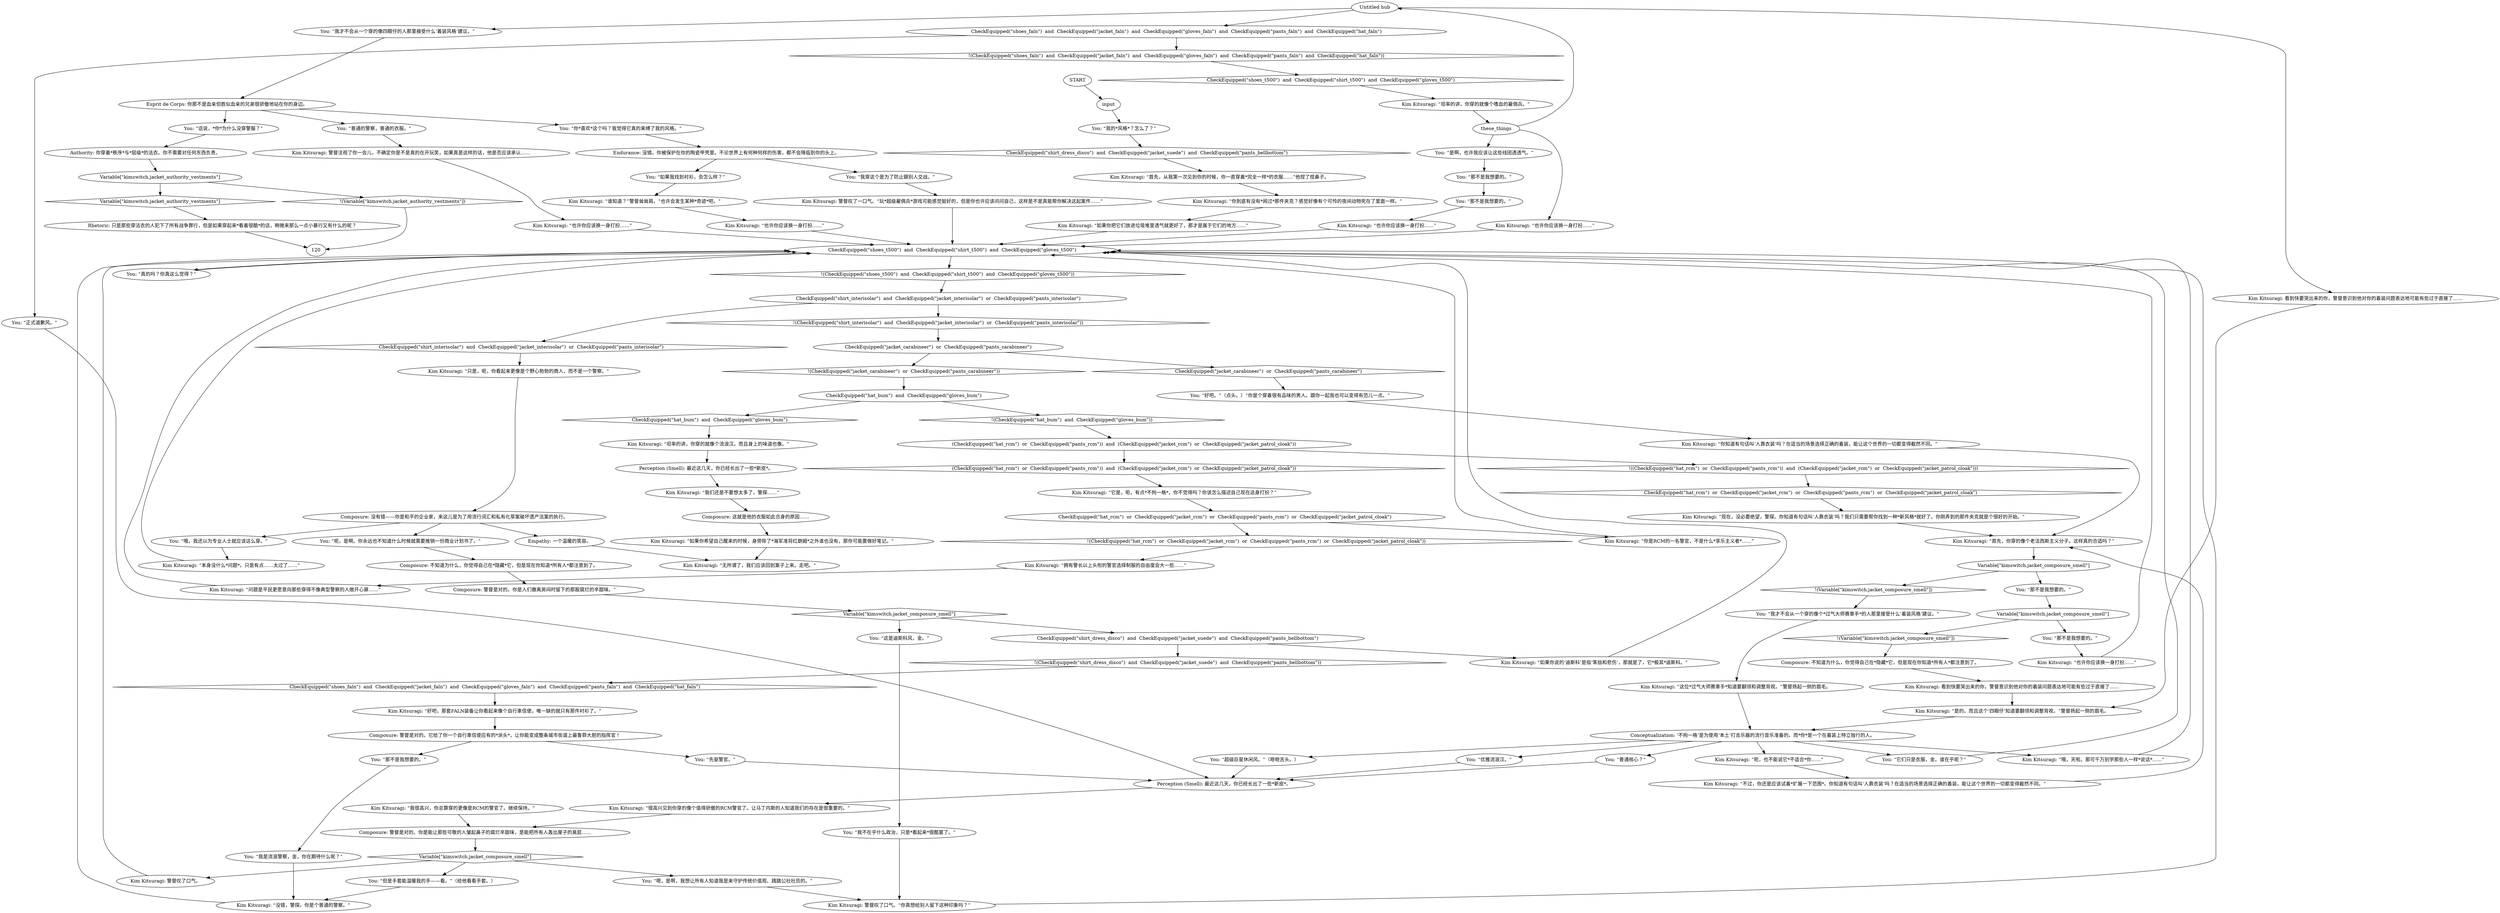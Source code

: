 # KIM SWITCH / VILLAGE AND JACKET
# kim switch about wearing stuffz
# ==================================================
digraph G {
	  0 [label="START"];
	  1 [label="input"];
	  2 [label="(CheckEquipped(\"hat_rcm\")  or  CheckEquipped(\"pants_rcm\"))  and  (CheckEquipped(\"jacket_rcm\")  or  CheckEquipped(\"jacket_patrol_cloak\"))"];
	  3 [label="(CheckEquipped(\"hat_rcm\")  or  CheckEquipped(\"pants_rcm\"))  and  (CheckEquipped(\"jacket_rcm\")  or  CheckEquipped(\"jacket_patrol_cloak\"))", shape=diamond];
	  4 [label="!((CheckEquipped(\"hat_rcm\")  or  CheckEquipped(\"pants_rcm\"))  and  (CheckEquipped(\"jacket_rcm\")  or  CheckEquipped(\"jacket_patrol_cloak\")))", shape=diamond];
	  5 [label="CheckEquipped(\"hat_bum\")  and  CheckEquipped(\"gloves_bum\")"];
	  6 [label="CheckEquipped(\"hat_bum\")  and  CheckEquipped(\"gloves_bum\")", shape=diamond];
	  7 [label="!(CheckEquipped(\"hat_bum\")  and  CheckEquipped(\"gloves_bum\"))", shape=diamond];
	  8 [label="You: “优雅流浪汉。”"];
	  9 [label="You: “呃，是啊。你永远也不知道什么时候就需要推销一份商业计划书了。”"];
	  10 [label="Composure: 警督是对的。它给了你一个自行車信使应有的*派头*，让你能变成整条城市街道上最鲁莽大胆的指挥官！"];
	  11 [label="CheckEquipped(\"jacket_carabineer\")  or  CheckEquipped(\"pants_carabineer\")"];
	  12 [label="CheckEquipped(\"jacket_carabineer\")  or  CheckEquipped(\"pants_carabineer\")", shape=diamond];
	  13 [label="!(CheckEquipped(\"jacket_carabineer\")  or  CheckEquipped(\"pants_carabineer\"))", shape=diamond];
	  14 [label="Kim Kitsuragi: “不过，你还是应该试着*扩展一下范围*。你知道有句话叫‘人靠衣装’吗？在适当的场景选择正确的着装，能让这个世界的一切都变得截然不同。”"];
	  15 [label="Kim Kitsuragi: “首先，从我第一次见到你的时候，你一直穿着*完全一样*的衣服……”他捏了捏鼻子。"];
	  16 [label="Kim Kitsuragi: “你到底有没有*闻过*那件夹克？感觉好像有个可怜的夜间动物死在了里面一样。”"];
	  17 [label="You: “普通的警察，普通的衣服。”"];
	  18 [label="You: “你*喜欢*这个吗？我觉得它真的束缚了我的风格。”"];
	  19 [label="Kim Kitsuragi: 警督注视了你一会儿，不确定你是不是真的在开玩笑，如果真是这样的话，他是否应该承认……"];
	  20 [label="Kim Kitsuragi: “坦率的讲，你穿的就像个嗜血的雇佣兵。”"];
	  21 [label="You: “我才不会从一个穿的像四眼仔的人那里接受什么‘着装风格’建议。”"];
	  22 [label="Kim Kitsuragi: “如果你希望自己醒来的时候，身旁除了*海军准将红朗姆*之外谁也没有，那你可能要做好笔记。”"];
	  23 [label="Kim Kitsuragi: 警督叹了口气。“你真想给别人留下这种印象吗？”"];
	  24 [label="Variable[\"kimswitch.jacket_authority_vestments\"]"];
	  25 [label="Variable[\"kimswitch.jacket_authority_vestments\"]", shape=diamond];
	  26 [label="!(Variable[\"kimswitch.jacket_authority_vestments\"])", shape=diamond];
	  27 [label="Composure: 没有错——你是和平的企业家，来这儿是为了用流行词汇和私有化草案破坏遗产法案的执行。"];
	  28 [label="Composure: 不知道为什么，你觉得自己在*隐藏*它，但是现在你知道*所有人*都注意到了。"];
	  29 [label="You: “话说，*你*为什么没穿警服？”"];
	  30 [label="You: “那不是我想要的。”"];
	  31 [label="Perception (Smell): 最近这几天，你已经长出了一些*新皮*。"];
	  32 [label="Kim Kitsuragi: “坦率的讲，你穿的就像个流浪汉。而且身上的味道也像。”"];
	  33 [label="You: “但是手套能温暖我的手——看。”（给他看看手套。）"];
	  34 [label="You: “普通核心？”"];
	  35 [label="You: “哦，我还以为专业人士就应该这么穿。”"];
	  36 [label="Kim Kitsuragi: “无所谓了，我们应该回到案子上来。走吧。”"];
	  37 [label="You: “这是迪斯科风，金。”"];
	  38 [label="Kim Kitsuragi: “好吧，那套FALN装备让你看起来像个自行車信使。唯一缺的就只有那件衬衫了。”"];
	  39 [label="Rhetoric: 只是那些穿法衣的人犯下了所有战争罪行，但是如果穿起来*看着很酷*的话，稍微来那么一点小暴行又有什么的呢？"];
	  40 [label="CheckEquipped(\"shirt_interisolar\")  and  CheckEquipped(\"jacket_interisolar\")  or  CheckEquipped(\"pants_interisolar\")"];
	  41 [label="CheckEquipped(\"shirt_interisolar\")  and  CheckEquipped(\"jacket_interisolar\")  or  CheckEquipped(\"pants_interisolar\")", shape=diamond];
	  42 [label="!(CheckEquipped(\"shirt_interisolar\")  and  CheckEquipped(\"jacket_interisolar\")  or  CheckEquipped(\"pants_interisolar\"))", shape=diamond];
	  43 [label="Kim Kitsuragi: “也许你应该换一身打扮……”"];
	  44 [label="Kim Kitsuragi: 警督叹了一口气。“玩*超级雇佣兵*游戏可能感觉挺好的，但是你也许应该问问自己，这样是不是真能帮你解决这起案件……”"];
	  45 [label="Kim Kitsuragi: “问题是平民更愿意向那些穿得不像典型警察的人敞开心扉……”"];
	  46 [label="You: “它们只是衣服，金。谁在乎呢？”"];
	  47 [label="Kim Kitsuragi: “只是，呃，你看起来更像是个野心勃勃的商人，而不是一个警察。”"];
	  48 [label="You: “超级巨星休闲风。”（咂咂舌头。）"];
	  49 [label="Kim Kitsuragi: “这位*过气大师赛車手*知道要翻领和调整背衩。”警督扬起一侧的眉毛。"];
	  50 [label="You: “我的*风格*？怎么了？”"];
	  51 [label="Kim Kitsuragi: 看到快要哭出来的你，警督意识到他对你的着装问题表达地可能有些过于直接了……"];
	  52 [label="Kim Kitsuragi: “谁知道？”警督耸耸肩。“也许会发生某种*奇迹*吧。”"];
	  53 [label="You: “我穿这个是为了防止跟别人交战。”"];
	  54 [label="Kim Kitsuragi: “也许你应该换一身打扮……”"];
	  55 [label="Kim Kitsuragi: “本身没什么*问题*。只是有点……太过了……”"];
	  56 [label="Kim Kitsuragi: “我很高兴，你总算穿的更像是RCM的警官了。继续保持。”"];
	  57 [label="Kim Kitsuragi: “现在，没必要绝望，警探。你知道有句话叫‘人靠衣装’吗？我们只需要帮你找到一种*新风格*就好了。你刚弄到的那件夹克就是个很好的开始。”"];
	  58 [label="Kim Kitsuragi: “是的。而且这个‘四眼仔’知道要翻领和调整背衩。”警督扬起一侧的眉毛。"];
	  59 [label="Esprit de Corps: 你那不是血亲但胜似血亲的兄弟很骄傲地站在你的身边。"];
	  60 [label="Composure: 警督是对的。你是能让那些可敬的人皱起鼻子的腐烂辛甜味，是能把所有人轰出屋子的臭屁……"];
	  61 [label="Kim Kitsuragi: “我们还是不要想太多了，警探……”"];
	  62 [label="Kim Kitsuragi: “你知道有句话叫‘人靠衣装’吗？在适当的场景选择正确的着装，能让这个世界的一切都变得截然不同。”"];
	  63 [label="CheckEquipped(\"shoes_t500\")  and  CheckEquipped(\"shirt_t500\")  and  CheckEquipped(\"gloves_t500\")"];
	  64 [label="CheckEquipped(\"shoes_t500\")  and  CheckEquipped(\"shirt_t500\")  and  CheckEquipped(\"gloves_t500\")", shape=diamond];
	  65 [label="!(CheckEquipped(\"shoes_t500\")  and  CheckEquipped(\"shirt_t500\")  and  CheckEquipped(\"gloves_t500\"))", shape=diamond];
	  66 [label="You: “真的吗？你真这么觉得？”"];
	  67 [label="Kim Kitsuragi: “也许你应该换一身打扮……”"];
	  68 [label="You: “那不是我想要的。”"];
	  69 [label="You: “是啊，也许我应该让这些线团透透气。”"];
	  70 [label="CheckEquipped(\"shirt_dress_disco\")  and  CheckEquipped(\"jacket_suede\")  and  CheckEquipped(\"pants_bellbottom\")"];
	  71 [label="CheckEquipped(\"shirt_dress_disco\")  and  CheckEquipped(\"jacket_suede\")  and  CheckEquipped(\"pants_bellbottom\")", shape=diamond];
	  72 [label="!(CheckEquipped(\"shirt_dress_disco\")  and  CheckEquipped(\"jacket_suede\")  and  CheckEquipped(\"pants_bellbottom\"))", shape=diamond];
	  73 [label="Kim Kitsuragi: “如果你说的‘迪斯科’是指‘笨拙和悲伤’，那就是了，它*极其*迪斯科。”"];
	  74 [label="You: “我不在乎什么政治，只是*看起来*很酷罢了。”"];
	  75 [label="Kim Kitsuragi: “也许你应该换一身打扮……”"];
	  76 [label="You: “我是流浪警察，金，你在期待什么呢？”"];
	  77 [label="Kim Kitsuragi: 警督叹了口气。"];
	  78 [label="Kim Kitsuragi: “没错，警探。你是个普通的警察。”"];
	  79 [label="Kim Kitsuragi: “也许你应该换一身打扮……”"];
	  80 [label="Variable[\"kimswitch.jacket_composure_smell\"]"];
	  81 [label="Variable[\"kimswitch.jacket_composure_smell\"]", shape=diamond];
	  82 [label="!(Variable[\"kimswitch.jacket_composure_smell\"])", shape=diamond];
	  83 [label="You: “那不是我想要的。”"];
	  84 [label="You: “如果我找到衬衫，会怎么样？”"];
	  85 [label="You: “先驱警官。”"];
	  86 [label="Kim Kitsuragi: “哦，天啦。那可千万别学那些人一样*说话*……”"];
	  87 [label="Composure: 不知道为什么，你觉得自己在*隐藏*它，但是现在你知道*所有人*都注意到了。"];
	  88 [label="You: “我才不会从一个穿的像个*过气大师赛車手*的人那里接受什么‘着装风格’建议。”"];
	  89 [label="CheckEquipped(\"shoes_faln\")  and  CheckEquipped(\"jacket_faln\")  and  CheckEquipped(\"gloves_faln\")  and  CheckEquipped(\"pants_faln\")  and  CheckEquipped(\"hat_faln\")"];
	  90 [label="CheckEquipped(\"shoes_faln\")  and  CheckEquipped(\"jacket_faln\")  and  CheckEquipped(\"gloves_faln\")  and  CheckEquipped(\"pants_faln\")  and  CheckEquipped(\"hat_faln\")", shape=diamond];
	  91 [label="!(CheckEquipped(\"shoes_faln\")  and  CheckEquipped(\"jacket_faln\")  and  CheckEquipped(\"gloves_faln\")  and  CheckEquipped(\"pants_faln\")  and  CheckEquipped(\"hat_faln\"))", shape=diamond];
	  92 [label="You: “正式道歉风。”"];
	  93 [label="Kim Kitsuragi: “呃，也不能说它*不适合*你……”"];
	  94 [label="Perception (Smell): 最近这几天，你已经长出了一些*新皮*。"];
	  95 [label="Kim Kitsuragi: “如果你把它们放进垃圾堆里透气就更好了，那才是属于它们的地方……”"];
	  96 [label="You: “那不是我想要的。”"];
	  97 [label="You: “嗯，是啊，我想让所有人知道我是来守护传统价值观、践踏公社社员的。”"];
	  98 [label="Untitled hub"];
	  99 [label="Kim Kitsuragi: “首先，你穿的像个老法西斯主义分子。这样真的合适吗？”"];
	  100 [label="You: “好吧。”（点头。）“你是个穿着很有品味的男人。跟你一起我也可以变得有范儿一点。”"];
	  101 [label="Kim Kitsuragi: 看到快要哭出来的你，警督意识到他对你的着装问题表达地可能有些过于直接了……"];
	  102 [label="Composure: 警督是对的。你是人们撤离房间时留下的那股腐烂的辛甜味。”"];
	  103 [label="Kim Kitsuragi: “很高兴见到你穿的像个值得骄傲的RCM警官了。让马丁内斯的人知道我们的存在是很重要的。”"];
	  104 [label="Kim Kitsuragi: “它是，呃，有点*不拘一格*，你不觉得吗？你该怎么描述自己现在这身打扮？”"];
	  105 [label="Kim Kitsuragi: “拥有警长以上头衔的警官选择制服的自由度会大一些……”"];
	  106 [label="Authority: 你穿着*秩序*与*层级*的法衣。你不需要对任何东西负责。"];
	  107 [label="Variable[\"kimswitch.jacket_composure_smell\"]"];
	  108 [label="Variable[\"kimswitch.jacket_composure_smell\"]", shape=diamond];
	  109 [label="!(Variable[\"kimswitch.jacket_composure_smell\"])", shape=diamond];
	  110 [label="You: “那不是我想要的。”"];
	  111 [label="Empathy: 一个温暖的笑容。"];
	  112 [label="Composure: 这就是他的衣服如此合身的原因……"];
	  113 [label="Conceptualization: ‘不拘一格’是为使用‘本土’打击乐器的流行音乐准备的。而*你*是一个在着装上特立独行的人。"];
	  114 [label="CheckEquipped(\"hat_rcm\")  or  CheckEquipped(\"jacket_rcm\")  or  CheckEquipped(\"pants_rcm\")  or  CheckEquipped(\"jacket_patrol_cloak\")"];
	  115 [label="CheckEquipped(\"hat_rcm\")  or  CheckEquipped(\"jacket_rcm\")  or  CheckEquipped(\"pants_rcm\")  or  CheckEquipped(\"jacket_patrol_cloak\")", shape=diamond];
	  116 [label="!(CheckEquipped(\"hat_rcm\")  or  CheckEquipped(\"jacket_rcm\")  or  CheckEquipped(\"pants_rcm\")  or  CheckEquipped(\"jacket_patrol_cloak\"))", shape=diamond];
	  117 [label="Kim Kitsuragi: “你是RCM的一名警官，不是什么*享乐主义者*……”"];
	  118 [label="Endurance: 没错。你被保护在你的陶瓷甲壳里。不论世界上有何种何样的伤害，都不会降临到你的头上。"];
	  119 [label="these_things"];
	  0 -> 1
	  1 -> 50
	  2 -> 3
	  2 -> 4
	  3 -> 104
	  4 -> 115
	  5 -> 6
	  5 -> 7
	  6 -> 32
	  7 -> 2
	  8 -> 94
	  9 -> 87
	  10 -> 85
	  10 -> 30
	  11 -> 12
	  11 -> 13
	  12 -> 100
	  13 -> 5
	  14 -> 99
	  15 -> 16
	  16 -> 95
	  17 -> 19
	  18 -> 118
	  19 -> 79
	  20 -> 119
	  21 -> 59
	  22 -> 36
	  23 -> 63
	  24 -> 25
	  24 -> 26
	  25 -> 39
	  26 -> 120
	  27 -> 9
	  27 -> 35
	  27 -> 111
	  28 -> 51
	  29 -> 106
	  30 -> 76
	  31 -> 61
	  32 -> 31
	  33 -> 78
	  34 -> 94
	  35 -> 55
	  37 -> 74
	  38 -> 10
	  39 -> 120
	  40 -> 41
	  40 -> 42
	  41 -> 47
	  42 -> 11
	  43 -> 63
	  44 -> 63
	  45 -> 63
	  46 -> 63
	  47 -> 27
	  48 -> 94
	  49 -> 113
	  50 -> 71
	  51 -> 58
	  52 -> 67
	  53 -> 44
	  54 -> 63
	  55 -> 63
	  56 -> 60
	  57 -> 99
	  58 -> 113
	  59 -> 17
	  59 -> 18
	  59 -> 29
	  60 -> 108
	  61 -> 112
	  62 -> 99
	  63 -> 65
	  63 -> 66
	  64 -> 20
	  65 -> 40
	  66 -> 63
	  67 -> 63
	  68 -> 54
	  69 -> 96
	  70 -> 72
	  70 -> 73
	  71 -> 15
	  72 -> 90
	  73 -> 63
	  74 -> 23
	  75 -> 63
	  76 -> 78
	  77 -> 63
	  78 -> 63
	  79 -> 63
	  80 -> 82
	  80 -> 83
	  81 -> 37
	  81 -> 70
	  82 -> 28
	  83 -> 43
	  84 -> 52
	  85 -> 94
	  86 -> 63
	  87 -> 102
	  88 -> 49
	  89 -> 91
	  89 -> 92
	  90 -> 38
	  91 -> 64
	  92 -> 94
	  93 -> 14
	  94 -> 103
	  95 -> 63
	  96 -> 68
	  97 -> 23
	  98 -> 89
	  98 -> 21
	  98 -> 101
	  99 -> 107
	  100 -> 62
	  101 -> 58
	  102 -> 81
	  103 -> 60
	  104 -> 114
	  105 -> 45
	  106 -> 24
	  107 -> 109
	  107 -> 110
	  108 -> 33
	  108 -> 77
	  108 -> 97
	  109 -> 88
	  110 -> 80
	  111 -> 36
	  112 -> 22
	  113 -> 34
	  113 -> 8
	  113 -> 46
	  113 -> 48
	  113 -> 86
	  113 -> 93
	  114 -> 116
	  114 -> 117
	  115 -> 57
	  116 -> 105
	  117 -> 63
	  118 -> 84
	  118 -> 53
	  119 -> 98
	  119 -> 75
	  119 -> 69
}

